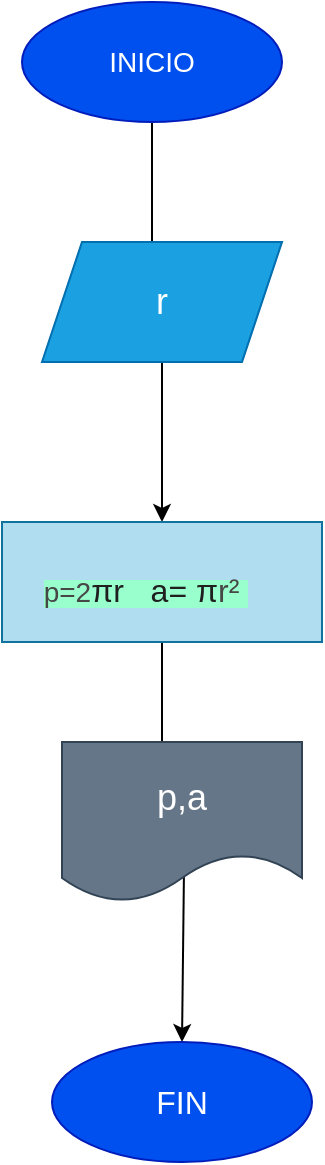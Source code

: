 <mxfile>
    <diagram id="d1xydMPcQmYk_ruiJQB-" name="Página-1">
        <mxGraphModel dx="576" dy="461" grid="1" gridSize="10" guides="1" tooltips="1" connect="1" arrows="1" fold="1" page="1" pageScale="1" pageWidth="827" pageHeight="1169" math="0" shadow="0">
            <root>
                <mxCell id="0"/>
                <mxCell id="1" parent="0"/>
                <mxCell id="4" style="edgeStyle=none;html=1;" edge="1" parent="1" source="2">
                    <mxGeometry relative="1" as="geometry">
                        <mxPoint x="285" y="180" as="targetPoint"/>
                    </mxGeometry>
                </mxCell>
                <mxCell id="2" value="&lt;font style=&quot;font-size: 14px;&quot;&gt;INICIO&lt;/font&gt;" style="ellipse;whiteSpace=wrap;html=1;fillColor=#0050ef;fontColor=#ffffff;strokeColor=#001DBC;" vertex="1" parent="1">
                    <mxGeometry x="220" y="50" width="130" height="60" as="geometry"/>
                </mxCell>
                <mxCell id="10" value="" style="edgeStyle=none;html=1;" edge="1" parent="1" source="3" target="9">
                    <mxGeometry relative="1" as="geometry"/>
                </mxCell>
                <mxCell id="3" value="&lt;font style=&quot;font-size: 18px;&quot;&gt;r&lt;/font&gt;" style="shape=parallelogram;perimeter=parallelogramPerimeter;whiteSpace=wrap;html=1;fixedSize=1;fillColor=#1ba1e2;strokeColor=#006EAF;fontColor=#ffffff;" vertex="1" parent="1">
                    <mxGeometry x="230" y="170" width="120" height="60" as="geometry"/>
                </mxCell>
                <mxCell id="12" style="edgeStyle=none;html=1;" edge="1" parent="1" source="9">
                    <mxGeometry relative="1" as="geometry">
                        <mxPoint x="290" y="430" as="targetPoint"/>
                    </mxGeometry>
                </mxCell>
                <mxCell id="9" value="&lt;div style=&quot;float: left; margin-right: 16px; text-align: left;&quot; class=&quot;hHq9Z&quot;&gt;&lt;div style=&quot;&quot; data-ved=&quot;2ahUKEwjA_LHPsY6LAxUq38kDHd_4FdoQlcAGegQIDRAA&quot; data-hveid=&quot;CA0QAA&quot;&gt;&lt;div style=&quot;display: flex; align-items: center; height: 58px;&quot; class=&quot;KsRP6&quot;&gt;&lt;div style=&quot;padding-top: 10px; max-width: 576px;&quot; class=&quot;MDY31c Sb9BPb&quot;&gt;&lt;div style=&quot;align-items: center; display: flex; justify-content: space-between;&quot; class=&quot;QpPSMb&quot;&gt;&lt;div style=&quot;display: flex; min-width: 0px; gap: 8px;&quot; class=&quot;DoxwDb&quot;&gt;&lt;div style=&quot;word-break: break-word; line-height: 36px; overflow: hidden; text-overflow: ellipsis;&quot; role=&quot;heading&quot; data-attrid=&quot;title&quot; aria-level=&quot;2&quot; class=&quot;PZPZlf ssJ7i B5dxMb&quot;&gt;&lt;span style=&quot;background-color: rgb(153, 255, 204);&quot;&gt;&lt;font style=&quot;&quot; face=&quot;Arial, sans-serif&quot; color=&quot;#474747&quot;&gt;&lt;span style=&quot;font-size: 14px;&quot;&gt;p=2&lt;/span&gt;&lt;/font&gt;&lt;span style=&quot;color: rgb(31, 31, 31); font-family: &amp;quot;Google Sans&amp;quot;, Arial, sans-serif; font-size: 16px;&quot;&gt;πr&amp;nbsp; &amp;nbsp;a=&lt;/span&gt;&lt;span style=&quot;color: rgb(31, 31, 31); font-family: &amp;quot;Google Sans&amp;quot;, Arial, sans-serif; font-size: 16px;&quot;&gt;&amp;nbsp;&lt;/span&gt;&lt;span style=&quot;color: rgb(31, 31, 31); font-family: &amp;quot;Google Sans&amp;quot;, Arial, sans-serif; font-size: 16px;&quot;&gt;π&lt;/span&gt;&lt;span style=&quot;color: rgb(71, 71, 71); font-family: &amp;quot;Google Sans&amp;quot;, Arial, sans-serif; font-size: 16px;&quot;&gt;r²&lt;/span&gt;&lt;span style=&quot;color: rgb(31, 31, 31); font-family: &amp;quot;Google Sans&amp;quot;, Arial, sans-serif; font-size: 16px;&quot;&gt;&amp;nbsp;&lt;/span&gt;&lt;/span&gt;&lt;/div&gt;&lt;/div&gt;&lt;/div&gt;&lt;/div&gt;&lt;/div&gt;&lt;/div&gt;&lt;/div&gt;" style="whiteSpace=wrap;html=1;fillColor=#b1ddf0;strokeColor=#10739e;" vertex="1" parent="1">
                    <mxGeometry x="210" y="310" width="160" height="60" as="geometry"/>
                </mxCell>
                <mxCell id="16" style="edgeStyle=none;html=1;exitX=0.508;exitY=0.838;exitDx=0;exitDy=0;exitPerimeter=0;" edge="1" parent="1" source="14">
                    <mxGeometry relative="1" as="geometry">
                        <mxPoint x="300" y="570" as="targetPoint"/>
                    </mxGeometry>
                </mxCell>
                <mxCell id="14" value="&lt;font style=&quot;font-size: 18px;&quot;&gt;p,a&lt;/font&gt;" style="shape=document;whiteSpace=wrap;html=1;boundedLbl=1;fillColor=#647687;strokeColor=#314354;fontColor=#ffffff;" vertex="1" parent="1">
                    <mxGeometry x="240" y="420" width="120" height="80" as="geometry"/>
                </mxCell>
                <mxCell id="18" value="&lt;font size=&quot;3&quot;&gt;FIN&lt;br&gt;&lt;/font&gt;" style="ellipse;whiteSpace=wrap;html=1;fillColor=#0050ef;fontColor=#ffffff;strokeColor=#001DBC;" vertex="1" parent="1">
                    <mxGeometry x="235" y="570" width="130" height="60" as="geometry"/>
                </mxCell>
            </root>
        </mxGraphModel>
    </diagram>
</mxfile>